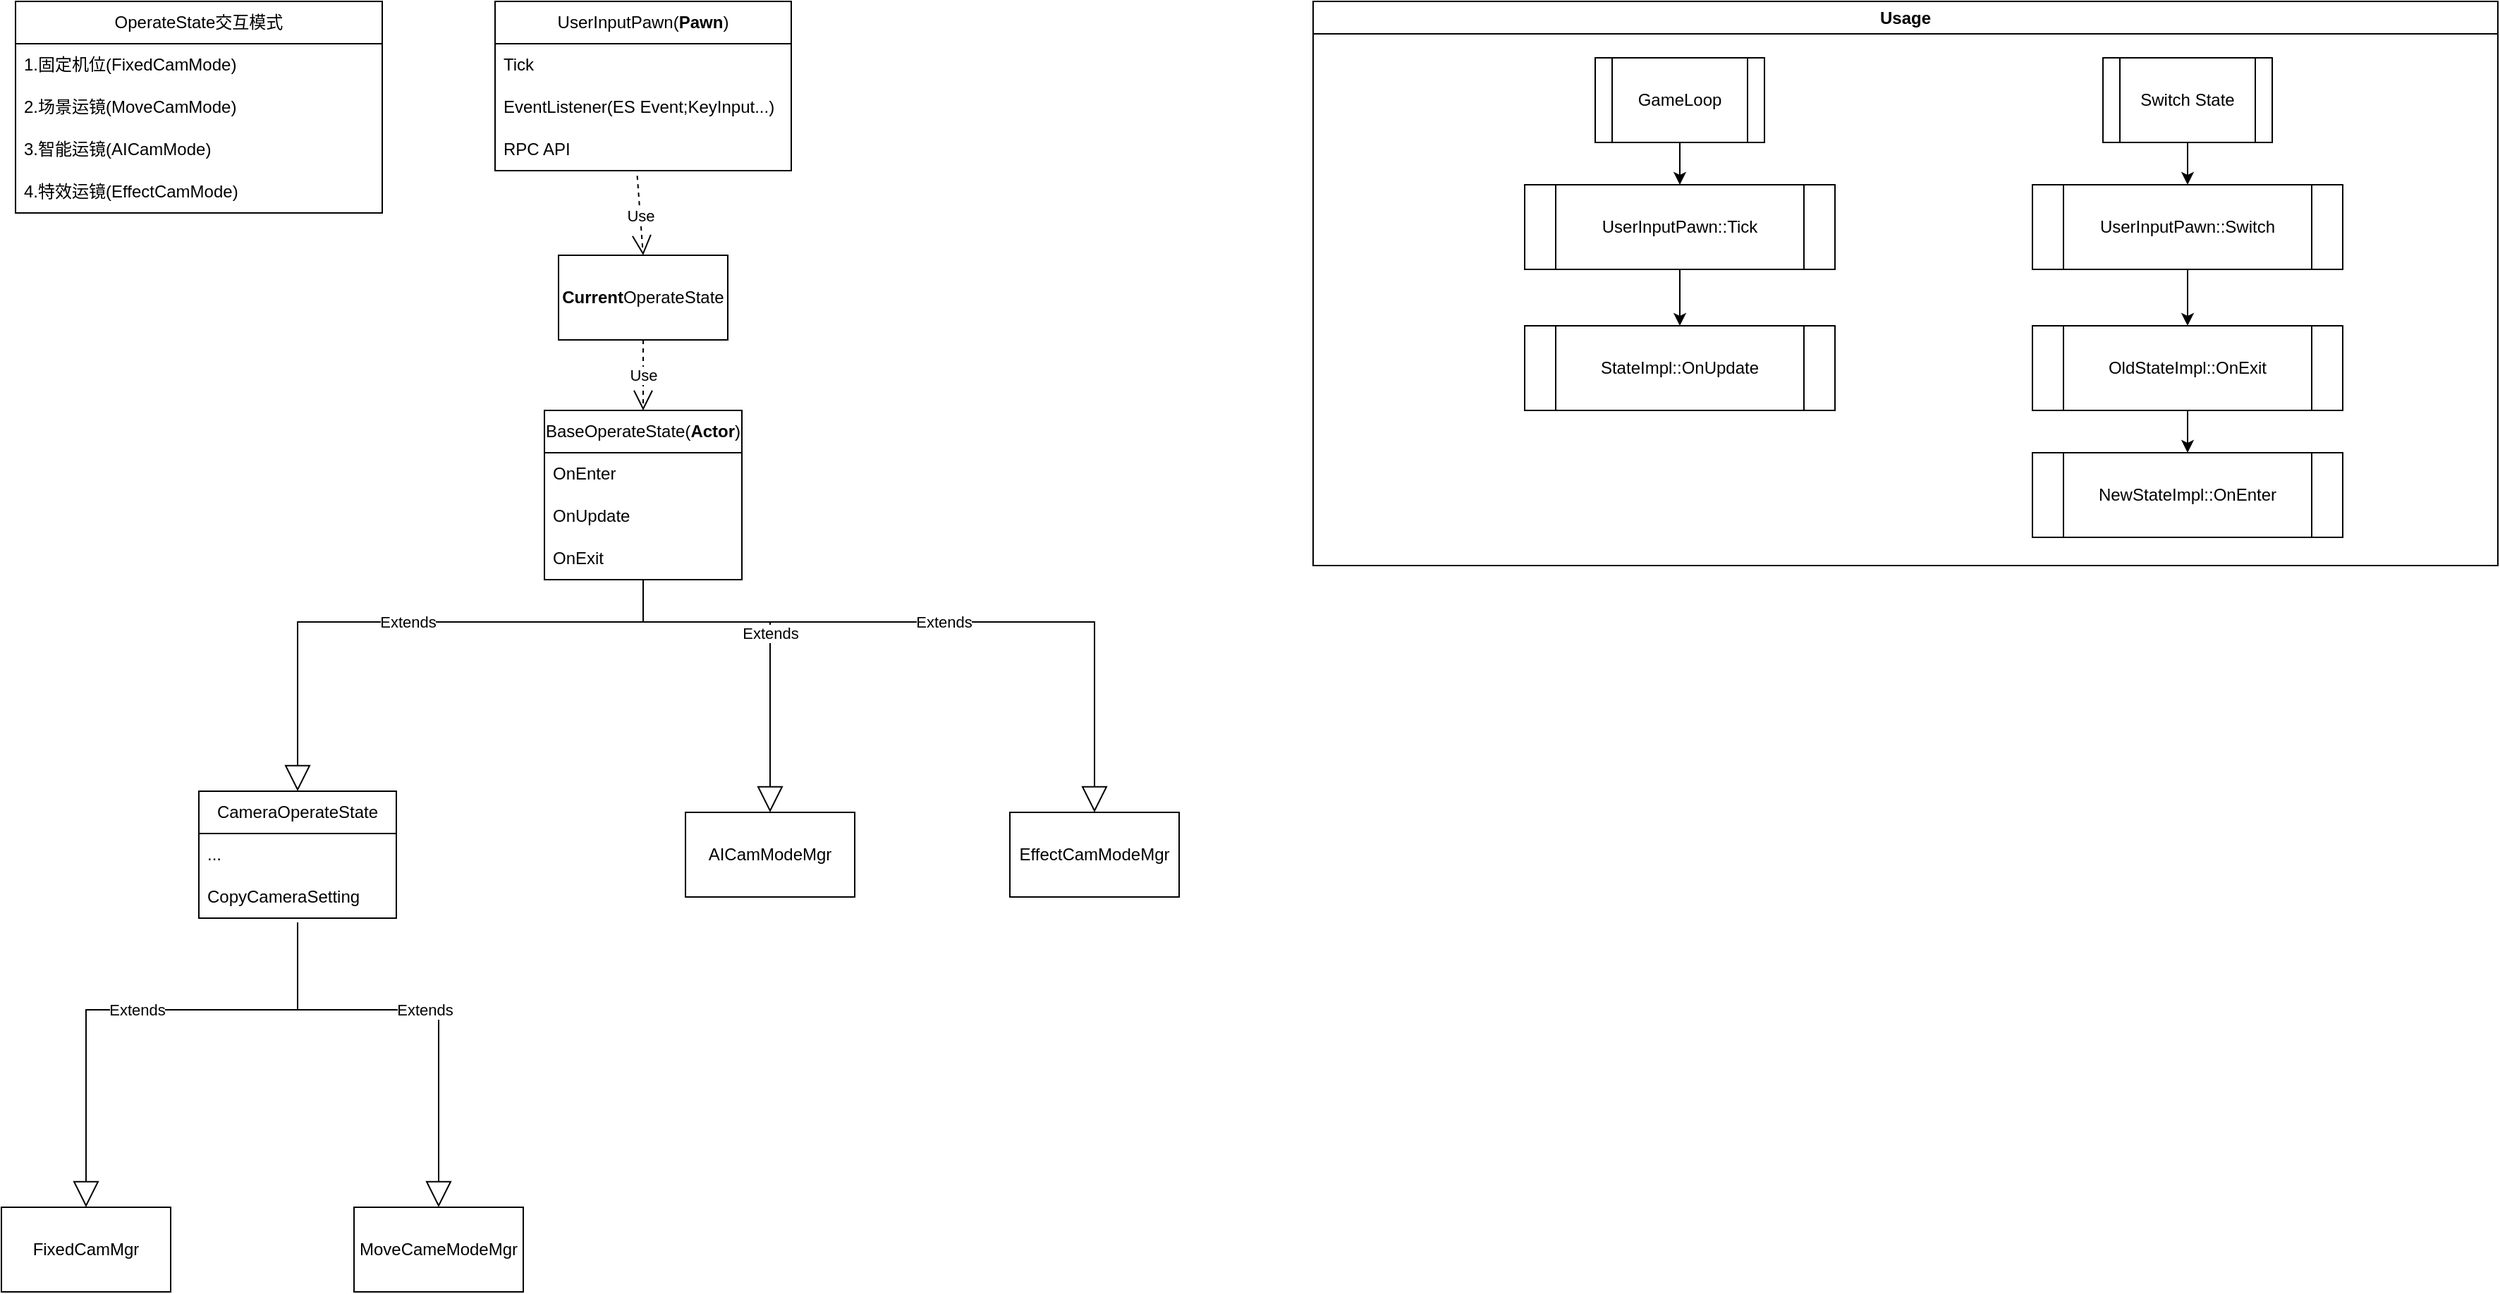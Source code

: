 <mxfile version="24.4.10" type="github">
  <diagram name="第 1 页" id="Tp6xkHWeVjN_rBCy3hVp">
    <mxGraphModel dx="2049" dy="1066" grid="1" gridSize="10" guides="1" tooltips="1" connect="1" arrows="1" fold="1" page="1" pageScale="1" pageWidth="827" pageHeight="1169" math="0" shadow="0">
      <root>
        <mxCell id="0" />
        <mxCell id="1" parent="0" />
        <mxCell id="voi-5qZwKjMVEsfEQ1OQ-50" value="Usage" style="swimlane;whiteSpace=wrap;html=1;movable=1;resizable=1;rotatable=1;deletable=1;editable=1;locked=0;connectable=1;" vertex="1" parent="1">
          <mxGeometry x="940" y="50" width="840" height="400" as="geometry" />
        </mxCell>
        <mxCell id="voi-5qZwKjMVEsfEQ1OQ-38" value="UserInputPawn::Tick" style="shape=process;whiteSpace=wrap;html=1;backgroundOutline=1;" vertex="1" parent="voi-5qZwKjMVEsfEQ1OQ-50">
          <mxGeometry x="150" y="130" width="220" height="60" as="geometry" />
        </mxCell>
        <mxCell id="voi-5qZwKjMVEsfEQ1OQ-39" value="StateImpl::OnUpdate" style="shape=process;whiteSpace=wrap;html=1;backgroundOutline=1;" vertex="1" parent="voi-5qZwKjMVEsfEQ1OQ-50">
          <mxGeometry x="150" y="230" width="220" height="60" as="geometry" />
        </mxCell>
        <mxCell id="voi-5qZwKjMVEsfEQ1OQ-44" value="" style="endArrow=classic;html=1;rounded=0;exitX=0.5;exitY=1;exitDx=0;exitDy=0;entryX=0.5;entryY=0;entryDx=0;entryDy=0;" edge="1" parent="voi-5qZwKjMVEsfEQ1OQ-50" source="voi-5qZwKjMVEsfEQ1OQ-35" target="voi-5qZwKjMVEsfEQ1OQ-38">
          <mxGeometry width="50" height="50" relative="1" as="geometry">
            <mxPoint x="390" y="110" as="sourcePoint" />
            <mxPoint x="440" y="60" as="targetPoint" />
          </mxGeometry>
        </mxCell>
        <mxCell id="voi-5qZwKjMVEsfEQ1OQ-45" value="" style="endArrow=classic;html=1;rounded=0;exitX=0.5;exitY=1;exitDx=0;exitDy=0;entryX=0.5;entryY=0;entryDx=0;entryDy=0;" edge="1" parent="voi-5qZwKjMVEsfEQ1OQ-50" source="voi-5qZwKjMVEsfEQ1OQ-38" target="voi-5qZwKjMVEsfEQ1OQ-39">
          <mxGeometry width="50" height="50" relative="1" as="geometry">
            <mxPoint x="270" y="110" as="sourcePoint" />
            <mxPoint x="270" y="140" as="targetPoint" />
          </mxGeometry>
        </mxCell>
        <mxCell id="voi-5qZwKjMVEsfEQ1OQ-35" value="GameLoop" style="shape=process;whiteSpace=wrap;html=1;backgroundOutline=1;" vertex="1" parent="voi-5qZwKjMVEsfEQ1OQ-50">
          <mxGeometry x="200" y="40" width="120" height="60" as="geometry" />
        </mxCell>
        <mxCell id="voi-5qZwKjMVEsfEQ1OQ-40" value="Switch State" style="shape=process;whiteSpace=wrap;html=1;backgroundOutline=1;" vertex="1" parent="voi-5qZwKjMVEsfEQ1OQ-50">
          <mxGeometry x="560" y="40" width="120" height="60" as="geometry" />
        </mxCell>
        <mxCell id="voi-5qZwKjMVEsfEQ1OQ-41" value="UserInputPawn::Switch" style="shape=process;whiteSpace=wrap;html=1;backgroundOutline=1;" vertex="1" parent="voi-5qZwKjMVEsfEQ1OQ-50">
          <mxGeometry x="510" y="130" width="220" height="60" as="geometry" />
        </mxCell>
        <mxCell id="voi-5qZwKjMVEsfEQ1OQ-42" value="OldStateImpl::OnExit" style="shape=process;whiteSpace=wrap;html=1;backgroundOutline=1;" vertex="1" parent="voi-5qZwKjMVEsfEQ1OQ-50">
          <mxGeometry x="510" y="230" width="220" height="60" as="geometry" />
        </mxCell>
        <mxCell id="voi-5qZwKjMVEsfEQ1OQ-43" value="NewStateImpl::OnEnter" style="shape=process;whiteSpace=wrap;html=1;backgroundOutline=1;" vertex="1" parent="voi-5qZwKjMVEsfEQ1OQ-50">
          <mxGeometry x="510" y="320" width="220" height="60" as="geometry" />
        </mxCell>
        <mxCell id="voi-5qZwKjMVEsfEQ1OQ-46" value="" style="endArrow=classic;html=1;rounded=0;exitX=0.5;exitY=1;exitDx=0;exitDy=0;entryX=0.5;entryY=0;entryDx=0;entryDy=0;" edge="1" parent="voi-5qZwKjMVEsfEQ1OQ-50" source="voi-5qZwKjMVEsfEQ1OQ-40" target="voi-5qZwKjMVEsfEQ1OQ-41">
          <mxGeometry width="50" height="50" relative="1" as="geometry">
            <mxPoint x="720" y="120" as="sourcePoint" />
            <mxPoint x="770" y="70" as="targetPoint" />
          </mxGeometry>
        </mxCell>
        <mxCell id="voi-5qZwKjMVEsfEQ1OQ-47" value="" style="endArrow=classic;html=1;rounded=0;exitX=0.5;exitY=1;exitDx=0;exitDy=0;entryX=0.5;entryY=0;entryDx=0;entryDy=0;" edge="1" parent="voi-5qZwKjMVEsfEQ1OQ-50" source="voi-5qZwKjMVEsfEQ1OQ-41" target="voi-5qZwKjMVEsfEQ1OQ-42">
          <mxGeometry width="50" height="50" relative="1" as="geometry">
            <mxPoint x="630" y="110" as="sourcePoint" />
            <mxPoint x="630" y="140" as="targetPoint" />
          </mxGeometry>
        </mxCell>
        <mxCell id="voi-5qZwKjMVEsfEQ1OQ-48" value="" style="endArrow=classic;html=1;rounded=0;exitX=0.5;exitY=1;exitDx=0;exitDy=0;entryX=0.5;entryY=0;entryDx=0;entryDy=0;" edge="1" parent="voi-5qZwKjMVEsfEQ1OQ-50" source="voi-5qZwKjMVEsfEQ1OQ-42" target="voi-5qZwKjMVEsfEQ1OQ-43">
          <mxGeometry width="50" height="50" relative="1" as="geometry">
            <mxPoint x="630" y="200" as="sourcePoint" />
            <mxPoint x="630" y="240" as="targetPoint" />
          </mxGeometry>
        </mxCell>
        <mxCell id="voi-5qZwKjMVEsfEQ1OQ-9" value="&lt;b&gt;Current&lt;/b&gt;OperateState" style="rounded=0;whiteSpace=wrap;html=1;" vertex="1" parent="1">
          <mxGeometry x="405" y="230" width="120" height="60" as="geometry" />
        </mxCell>
        <mxCell id="voi-5qZwKjMVEsfEQ1OQ-13" value="BaseOperateState(&lt;b&gt;Actor&lt;/b&gt;)" style="swimlane;fontStyle=0;childLayout=stackLayout;horizontal=1;startSize=30;horizontalStack=0;resizeParent=1;resizeParentMax=0;resizeLast=0;collapsible=1;marginBottom=0;whiteSpace=wrap;html=1;" vertex="1" parent="1">
          <mxGeometry x="395" y="340" width="140" height="120" as="geometry" />
        </mxCell>
        <mxCell id="voi-5qZwKjMVEsfEQ1OQ-14" value="OnEnter" style="text;strokeColor=none;fillColor=none;align=left;verticalAlign=middle;spacingLeft=4;spacingRight=4;overflow=hidden;points=[[0,0.5],[1,0.5]];portConstraint=eastwest;rotatable=0;whiteSpace=wrap;html=1;" vertex="1" parent="voi-5qZwKjMVEsfEQ1OQ-13">
          <mxGeometry y="30" width="140" height="30" as="geometry" />
        </mxCell>
        <mxCell id="voi-5qZwKjMVEsfEQ1OQ-15" value="OnUpdate" style="text;strokeColor=none;fillColor=none;align=left;verticalAlign=middle;spacingLeft=4;spacingRight=4;overflow=hidden;points=[[0,0.5],[1,0.5]];portConstraint=eastwest;rotatable=0;whiteSpace=wrap;html=1;" vertex="1" parent="voi-5qZwKjMVEsfEQ1OQ-13">
          <mxGeometry y="60" width="140" height="30" as="geometry" />
        </mxCell>
        <mxCell id="voi-5qZwKjMVEsfEQ1OQ-16" value="OnExit" style="text;strokeColor=none;fillColor=none;align=left;verticalAlign=middle;spacingLeft=4;spacingRight=4;overflow=hidden;points=[[0,0.5],[1,0.5]];portConstraint=eastwest;rotatable=0;whiteSpace=wrap;html=1;" vertex="1" parent="voi-5qZwKjMVEsfEQ1OQ-13">
          <mxGeometry y="90" width="140" height="30" as="geometry" />
        </mxCell>
        <mxCell id="voi-5qZwKjMVEsfEQ1OQ-17" value="UserInputPawn(&lt;b&gt;Pawn&lt;/b&gt;)" style="swimlane;fontStyle=0;childLayout=stackLayout;horizontal=1;startSize=30;horizontalStack=0;resizeParent=1;resizeParentMax=0;resizeLast=0;collapsible=1;marginBottom=0;whiteSpace=wrap;html=1;" vertex="1" parent="1">
          <mxGeometry x="360" y="50" width="210" height="120" as="geometry" />
        </mxCell>
        <mxCell id="voi-5qZwKjMVEsfEQ1OQ-18" value="Tick" style="text;strokeColor=none;fillColor=none;align=left;verticalAlign=middle;spacingLeft=4;spacingRight=4;overflow=hidden;points=[[0,0.5],[1,0.5]];portConstraint=eastwest;rotatable=0;whiteSpace=wrap;html=1;" vertex="1" parent="voi-5qZwKjMVEsfEQ1OQ-17">
          <mxGeometry y="30" width="210" height="30" as="geometry" />
        </mxCell>
        <mxCell id="voi-5qZwKjMVEsfEQ1OQ-19" value="EventListener(ES Event;KeyInput...)" style="text;strokeColor=none;fillColor=none;align=left;verticalAlign=middle;spacingLeft=4;spacingRight=4;overflow=hidden;points=[[0,0.5],[1,0.5]];portConstraint=eastwest;rotatable=0;whiteSpace=wrap;html=1;" vertex="1" parent="voi-5qZwKjMVEsfEQ1OQ-17">
          <mxGeometry y="60" width="210" height="30" as="geometry" />
        </mxCell>
        <mxCell id="voi-5qZwKjMVEsfEQ1OQ-20" value="RPC API&amp;nbsp;" style="text;strokeColor=none;fillColor=none;align=left;verticalAlign=middle;spacingLeft=4;spacingRight=4;overflow=hidden;points=[[0,0.5],[1,0.5]];portConstraint=eastwest;rotatable=0;whiteSpace=wrap;html=1;" vertex="1" parent="voi-5qZwKjMVEsfEQ1OQ-17">
          <mxGeometry y="90" width="210" height="30" as="geometry" />
        </mxCell>
        <mxCell id="voi-5qZwKjMVEsfEQ1OQ-21" value="Use" style="endArrow=open;endSize=12;dashed=1;html=1;rounded=0;exitX=0.5;exitY=1;exitDx=0;exitDy=0;entryX=0.5;entryY=0;entryDx=0;entryDy=0;" edge="1" parent="1" source="voi-5qZwKjMVEsfEQ1OQ-9" target="voi-5qZwKjMVEsfEQ1OQ-13">
          <mxGeometry width="160" relative="1" as="geometry">
            <mxPoint x="435" y="270" as="sourcePoint" />
            <mxPoint x="595" y="270" as="targetPoint" />
          </mxGeometry>
        </mxCell>
        <mxCell id="voi-5qZwKjMVEsfEQ1OQ-22" value="FixedCamMgr" style="rounded=0;whiteSpace=wrap;html=1;" vertex="1" parent="1">
          <mxGeometry x="10" y="905" width="120" height="60" as="geometry" />
        </mxCell>
        <mxCell id="voi-5qZwKjMVEsfEQ1OQ-23" value="MoveCameModeMgr" style="rounded=0;whiteSpace=wrap;html=1;" vertex="1" parent="1">
          <mxGeometry x="260" y="905" width="120" height="60" as="geometry" />
        </mxCell>
        <mxCell id="voi-5qZwKjMVEsfEQ1OQ-24" value="AICamModeMgr" style="rounded=0;whiteSpace=wrap;html=1;" vertex="1" parent="1">
          <mxGeometry x="495" y="625" width="120" height="60" as="geometry" />
        </mxCell>
        <mxCell id="voi-5qZwKjMVEsfEQ1OQ-25" value="EffectCamModeMgr" style="rounded=0;whiteSpace=wrap;html=1;" vertex="1" parent="1">
          <mxGeometry x="725" y="625" width="120" height="60" as="geometry" />
        </mxCell>
        <mxCell id="voi-5qZwKjMVEsfEQ1OQ-26" value="Extends" style="endArrow=block;endSize=16;endFill=0;html=1;rounded=0;exitX=0.5;exitY=1.1;exitDx=0;exitDy=0;exitPerimeter=0;entryX=0.5;entryY=0;entryDx=0;entryDy=0;" edge="1" parent="1" source="voi-5qZwKjMVEsfEQ1OQ-32" target="voi-5qZwKjMVEsfEQ1OQ-22">
          <mxGeometry width="160" relative="1" as="geometry">
            <mxPoint x="410" y="595" as="sourcePoint" />
            <mxPoint x="570" y="595" as="targetPoint" />
            <Array as="points">
              <mxPoint x="220" y="765" />
              <mxPoint x="70" y="765" />
            </Array>
          </mxGeometry>
        </mxCell>
        <mxCell id="voi-5qZwKjMVEsfEQ1OQ-27" value="Extends" style="endArrow=block;endSize=16;endFill=0;html=1;rounded=0;entryX=0.5;entryY=0;entryDx=0;entryDy=0;" edge="1" parent="1" target="voi-5qZwKjMVEsfEQ1OQ-23">
          <mxGeometry width="160" relative="1" as="geometry">
            <mxPoint x="220" y="705" as="sourcePoint" />
            <mxPoint x="600" y="595" as="targetPoint" />
            <Array as="points">
              <mxPoint x="220" y="765" />
              <mxPoint x="320" y="765" />
            </Array>
          </mxGeometry>
        </mxCell>
        <mxCell id="voi-5qZwKjMVEsfEQ1OQ-28" value="Extends" style="endArrow=block;endSize=16;endFill=0;html=1;rounded=0;entryX=0.5;entryY=0;entryDx=0;entryDy=0;exitX=0.5;exitY=1.008;exitDx=0;exitDy=0;exitPerimeter=0;" edge="1" parent="1" source="voi-5qZwKjMVEsfEQ1OQ-16" target="voi-5qZwKjMVEsfEQ1OQ-24">
          <mxGeometry width="160" relative="1" as="geometry">
            <mxPoint x="335" y="460" as="sourcePoint" />
            <mxPoint x="655" y="440" as="targetPoint" />
            <Array as="points">
              <mxPoint x="465" y="490" />
              <mxPoint x="555" y="490" />
            </Array>
          </mxGeometry>
        </mxCell>
        <mxCell id="voi-5qZwKjMVEsfEQ1OQ-29" value="Extends" style="endArrow=block;endSize=16;endFill=0;html=1;rounded=0;exitX=0.5;exitY=1;exitDx=0;exitDy=0;exitPerimeter=0;entryX=0.5;entryY=0;entryDx=0;entryDy=0;" edge="1" parent="1" source="voi-5qZwKjMVEsfEQ1OQ-16" target="voi-5qZwKjMVEsfEQ1OQ-25">
          <mxGeometry width="160" relative="1" as="geometry">
            <mxPoint x="343" y="472" as="sourcePoint" />
            <mxPoint x="565" y="540" as="targetPoint" />
            <Array as="points">
              <mxPoint x="465" y="490" />
              <mxPoint x="785" y="490" />
            </Array>
          </mxGeometry>
        </mxCell>
        <mxCell id="voi-5qZwKjMVEsfEQ1OQ-30" value="CameraOperateState" style="swimlane;fontStyle=0;childLayout=stackLayout;horizontal=1;startSize=30;horizontalStack=0;resizeParent=1;resizeParentMax=0;resizeLast=0;collapsible=1;marginBottom=0;whiteSpace=wrap;html=1;" vertex="1" parent="1">
          <mxGeometry x="150" y="610" width="140" height="90" as="geometry" />
        </mxCell>
        <mxCell id="voi-5qZwKjMVEsfEQ1OQ-31" value="..." style="text;strokeColor=none;fillColor=none;align=left;verticalAlign=middle;spacingLeft=4;spacingRight=4;overflow=hidden;points=[[0,0.5],[1,0.5]];portConstraint=eastwest;rotatable=0;whiteSpace=wrap;html=1;" vertex="1" parent="voi-5qZwKjMVEsfEQ1OQ-30">
          <mxGeometry y="30" width="140" height="30" as="geometry" />
        </mxCell>
        <mxCell id="voi-5qZwKjMVEsfEQ1OQ-32" value="CopyCameraSetting" style="text;strokeColor=none;fillColor=none;align=left;verticalAlign=middle;spacingLeft=4;spacingRight=4;overflow=hidden;points=[[0,0.5],[1,0.5]];portConstraint=eastwest;rotatable=0;whiteSpace=wrap;html=1;" vertex="1" parent="voi-5qZwKjMVEsfEQ1OQ-30">
          <mxGeometry y="60" width="140" height="30" as="geometry" />
        </mxCell>
        <mxCell id="voi-5qZwKjMVEsfEQ1OQ-34" value="Extends" style="endArrow=block;endSize=16;endFill=0;html=1;rounded=0;entryX=0.5;entryY=0;entryDx=0;entryDy=0;" edge="1" parent="1" target="voi-5qZwKjMVEsfEQ1OQ-30">
          <mxGeometry width="160" relative="1" as="geometry">
            <mxPoint x="465" y="460" as="sourcePoint" />
            <mxPoint x="415" y="530" as="targetPoint" />
            <Array as="points">
              <mxPoint x="465" y="490" />
              <mxPoint x="220" y="490" />
            </Array>
          </mxGeometry>
        </mxCell>
        <mxCell id="voi-5qZwKjMVEsfEQ1OQ-51" value="Use" style="endArrow=open;endSize=12;dashed=1;html=1;rounded=0;exitX=0.48;exitY=1.12;exitDx=0;exitDy=0;entryX=0.5;entryY=0;entryDx=0;entryDy=0;exitPerimeter=0;" edge="1" parent="1" source="voi-5qZwKjMVEsfEQ1OQ-20" target="voi-5qZwKjMVEsfEQ1OQ-9">
          <mxGeometry width="160" relative="1" as="geometry">
            <mxPoint x="345" y="300" as="sourcePoint" />
            <mxPoint x="345" y="350" as="targetPoint" />
          </mxGeometry>
        </mxCell>
        <mxCell id="voi-5qZwKjMVEsfEQ1OQ-52" value="OperateState交互模式" style="swimlane;fontStyle=0;childLayout=stackLayout;horizontal=1;startSize=30;horizontalStack=0;resizeParent=1;resizeParentMax=0;resizeLast=0;collapsible=1;marginBottom=0;whiteSpace=wrap;html=1;" vertex="1" parent="1">
          <mxGeometry x="20" y="50" width="260" height="150" as="geometry" />
        </mxCell>
        <mxCell id="voi-5qZwKjMVEsfEQ1OQ-53" value="1.固定机位(FixedCamMode)" style="text;strokeColor=none;fillColor=none;align=left;verticalAlign=middle;spacingLeft=4;spacingRight=4;overflow=hidden;points=[[0,0.5],[1,0.5]];portConstraint=eastwest;rotatable=0;whiteSpace=wrap;html=1;" vertex="1" parent="voi-5qZwKjMVEsfEQ1OQ-52">
          <mxGeometry y="30" width="260" height="30" as="geometry" />
        </mxCell>
        <mxCell id="voi-5qZwKjMVEsfEQ1OQ-54" value="2.场景运镜(MoveCamMode)" style="text;strokeColor=none;fillColor=none;align=left;verticalAlign=middle;spacingLeft=4;spacingRight=4;overflow=hidden;points=[[0,0.5],[1,0.5]];portConstraint=eastwest;rotatable=0;whiteSpace=wrap;html=1;" vertex="1" parent="voi-5qZwKjMVEsfEQ1OQ-52">
          <mxGeometry y="60" width="260" height="30" as="geometry" />
        </mxCell>
        <mxCell id="voi-5qZwKjMVEsfEQ1OQ-55" value="3.智能运镜(AICamMode)" style="text;strokeColor=none;fillColor=none;align=left;verticalAlign=middle;spacingLeft=4;spacingRight=4;overflow=hidden;points=[[0,0.5],[1,0.5]];portConstraint=eastwest;rotatable=0;whiteSpace=wrap;html=1;" vertex="1" parent="voi-5qZwKjMVEsfEQ1OQ-52">
          <mxGeometry y="90" width="260" height="30" as="geometry" />
        </mxCell>
        <mxCell id="voi-5qZwKjMVEsfEQ1OQ-56" value="4.特效运镜(EffectCamMode)" style="text;strokeColor=none;fillColor=none;align=left;verticalAlign=middle;spacingLeft=4;spacingRight=4;overflow=hidden;points=[[0,0.5],[1,0.5]];portConstraint=eastwest;rotatable=0;whiteSpace=wrap;html=1;" vertex="1" parent="voi-5qZwKjMVEsfEQ1OQ-52">
          <mxGeometry y="120" width="260" height="30" as="geometry" />
        </mxCell>
      </root>
    </mxGraphModel>
  </diagram>
</mxfile>
